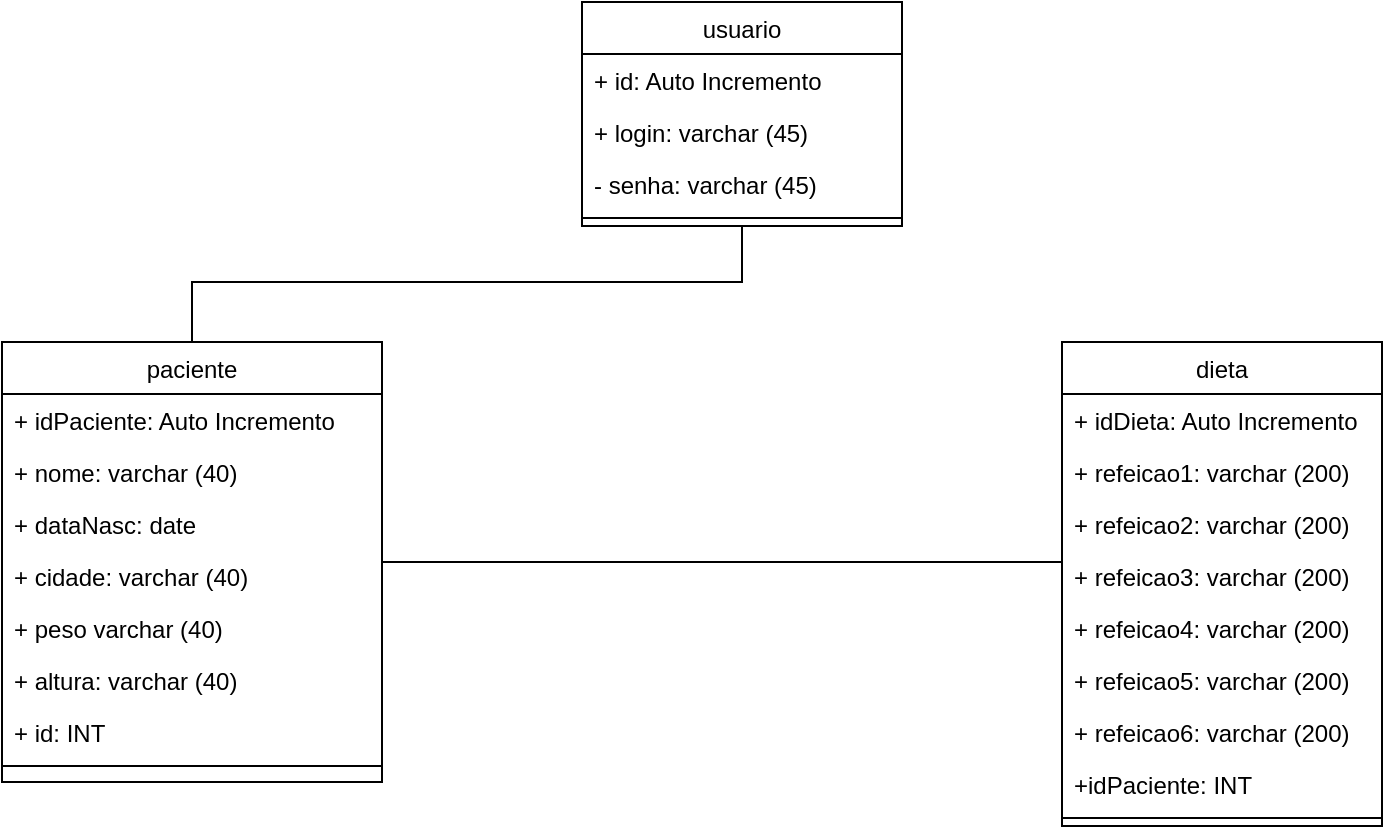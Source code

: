 <mxfile version="17.4.0" type="github">
  <diagram id="rNxDRO1N0S_Gb1NOXvX9" name="Page-1">
    <mxGraphModel dx="1350" dy="793" grid="1" gridSize="10" guides="1" tooltips="1" connect="1" arrows="1" fold="1" page="1" pageScale="1" pageWidth="850" pageHeight="1100" math="0" shadow="0">
      <root>
        <mxCell id="0" />
        <mxCell id="1" parent="0" />
        <mxCell id="RRuMHV6h4WGZlUCcj0Y_-1" value="usuario" style="swimlane;fontStyle=0;align=center;verticalAlign=top;childLayout=stackLayout;horizontal=1;startSize=26;horizontalStack=0;resizeParent=1;resizeLast=0;collapsible=1;marginBottom=0;rounded=0;shadow=0;strokeWidth=1;" vertex="1" parent="1">
          <mxGeometry x="330" y="80" width="160" height="112" as="geometry">
            <mxRectangle x="550" y="140" width="160" height="26" as="alternateBounds" />
          </mxGeometry>
        </mxCell>
        <mxCell id="RRuMHV6h4WGZlUCcj0Y_-9" value="" style="group" vertex="1" connectable="0" parent="RRuMHV6h4WGZlUCcj0Y_-1">
          <mxGeometry y="26" width="160" height="86" as="geometry" />
        </mxCell>
        <mxCell id="RRuMHV6h4WGZlUCcj0Y_-2" value="+ id: Auto Incremento" style="text;align=left;verticalAlign=top;spacingLeft=4;spacingRight=4;overflow=hidden;rotatable=0;points=[[0,0.5],[1,0.5]];portConstraint=eastwest;rounded=0;shadow=0;html=0;" vertex="1" parent="RRuMHV6h4WGZlUCcj0Y_-9">
          <mxGeometry width="160" height="26" as="geometry" />
        </mxCell>
        <mxCell id="RRuMHV6h4WGZlUCcj0Y_-3" value="+ login: varchar (45)" style="text;align=left;verticalAlign=top;spacingLeft=4;spacingRight=4;overflow=hidden;rotatable=0;points=[[0,0.5],[1,0.5]];portConstraint=eastwest;rounded=0;shadow=0;html=0;" vertex="1" parent="RRuMHV6h4WGZlUCcj0Y_-9">
          <mxGeometry y="26" width="160" height="26" as="geometry" />
        </mxCell>
        <mxCell id="RRuMHV6h4WGZlUCcj0Y_-4" value="- senha: varchar (45)" style="text;align=left;verticalAlign=top;spacingLeft=4;spacingRight=4;overflow=hidden;rotatable=0;points=[[0,0.5],[1,0.5]];portConstraint=eastwest;rounded=0;shadow=0;html=0;" vertex="1" parent="RRuMHV6h4WGZlUCcj0Y_-9">
          <mxGeometry y="52" width="160" height="26" as="geometry" />
        </mxCell>
        <mxCell id="RRuMHV6h4WGZlUCcj0Y_-7" value="" style="line;html=1;strokeWidth=1;align=left;verticalAlign=middle;spacingTop=-1;spacingLeft=3;spacingRight=3;rotatable=0;labelPosition=right;points=[];portConstraint=eastwest;" vertex="1" parent="RRuMHV6h4WGZlUCcj0Y_-9">
          <mxGeometry y="78" width="160" height="8" as="geometry" />
        </mxCell>
        <mxCell id="RRuMHV6h4WGZlUCcj0Y_-10" value="paciente" style="swimlane;fontStyle=0;align=center;verticalAlign=top;childLayout=stackLayout;horizontal=1;startSize=26;horizontalStack=0;resizeParent=1;resizeLast=0;collapsible=1;marginBottom=0;rounded=0;shadow=0;strokeWidth=1;" vertex="1" parent="1">
          <mxGeometry x="40" y="250" width="190" height="220" as="geometry">
            <mxRectangle x="550" y="140" width="160" height="26" as="alternateBounds" />
          </mxGeometry>
        </mxCell>
        <mxCell id="RRuMHV6h4WGZlUCcj0Y_-11" value="+ idPaciente: Auto Incremento" style="text;align=left;verticalAlign=top;spacingLeft=4;spacingRight=4;overflow=hidden;rotatable=0;points=[[0,0.5],[1,0.5]];portConstraint=eastwest;rounded=0;shadow=0;html=0;" vertex="1" parent="RRuMHV6h4WGZlUCcj0Y_-10">
          <mxGeometry y="26" width="190" height="26" as="geometry" />
        </mxCell>
        <mxCell id="RRuMHV6h4WGZlUCcj0Y_-12" value="+ nome: varchar (40)" style="text;align=left;verticalAlign=top;spacingLeft=4;spacingRight=4;overflow=hidden;rotatable=0;points=[[0,0.5],[1,0.5]];portConstraint=eastwest;rounded=0;shadow=0;html=0;" vertex="1" parent="RRuMHV6h4WGZlUCcj0Y_-10">
          <mxGeometry y="52" width="190" height="26" as="geometry" />
        </mxCell>
        <mxCell id="RRuMHV6h4WGZlUCcj0Y_-13" value="+ dataNasc: date" style="text;align=left;verticalAlign=top;spacingLeft=4;spacingRight=4;overflow=hidden;rotatable=0;points=[[0,0.5],[1,0.5]];portConstraint=eastwest;rounded=0;shadow=0;html=0;" vertex="1" parent="RRuMHV6h4WGZlUCcj0Y_-10">
          <mxGeometry y="78" width="190" height="26" as="geometry" />
        </mxCell>
        <mxCell id="RRuMHV6h4WGZlUCcj0Y_-14" value="+ cidade: varchar (40)" style="text;align=left;verticalAlign=top;spacingLeft=4;spacingRight=4;overflow=hidden;rotatable=0;points=[[0,0.5],[1,0.5]];portConstraint=eastwest;rounded=0;shadow=0;html=0;" vertex="1" parent="RRuMHV6h4WGZlUCcj0Y_-10">
          <mxGeometry y="104" width="190" height="26" as="geometry" />
        </mxCell>
        <mxCell id="RRuMHV6h4WGZlUCcj0Y_-15" value="+ peso varchar (40)" style="text;align=left;verticalAlign=top;spacingLeft=4;spacingRight=4;overflow=hidden;rotatable=0;points=[[0,0.5],[1,0.5]];portConstraint=eastwest;rounded=0;shadow=0;html=0;" vertex="1" parent="RRuMHV6h4WGZlUCcj0Y_-10">
          <mxGeometry y="130" width="190" height="26" as="geometry" />
        </mxCell>
        <mxCell id="RRuMHV6h4WGZlUCcj0Y_-18" value="+ altura: varchar (40)" style="text;align=left;verticalAlign=top;spacingLeft=4;spacingRight=4;overflow=hidden;rotatable=0;points=[[0,0.5],[1,0.5]];portConstraint=eastwest;rounded=0;shadow=0;html=0;" vertex="1" parent="RRuMHV6h4WGZlUCcj0Y_-10">
          <mxGeometry y="156" width="190" height="26" as="geometry" />
        </mxCell>
        <mxCell id="RRuMHV6h4WGZlUCcj0Y_-19" value="+ id: INT " style="text;align=left;verticalAlign=top;spacingLeft=4;spacingRight=4;overflow=hidden;rotatable=0;points=[[0,0.5],[1,0.5]];portConstraint=eastwest;rounded=0;shadow=0;html=0;" vertex="1" parent="RRuMHV6h4WGZlUCcj0Y_-10">
          <mxGeometry y="182" width="190" height="26" as="geometry" />
        </mxCell>
        <mxCell id="RRuMHV6h4WGZlUCcj0Y_-16" value="" style="line;html=1;strokeWidth=1;align=left;verticalAlign=middle;spacingTop=-1;spacingLeft=3;spacingRight=3;rotatable=0;labelPosition=right;points=[];portConstraint=eastwest;" vertex="1" parent="RRuMHV6h4WGZlUCcj0Y_-10">
          <mxGeometry y="208" width="190" height="8" as="geometry" />
        </mxCell>
        <mxCell id="RRuMHV6h4WGZlUCcj0Y_-20" value="" style="endArrow=none;html=1;rounded=0;exitX=0.5;exitY=0;exitDx=0;exitDy=0;entryX=0.5;entryY=1;entryDx=0;entryDy=0;" edge="1" parent="1" source="RRuMHV6h4WGZlUCcj0Y_-10" target="RRuMHV6h4WGZlUCcj0Y_-1">
          <mxGeometry width="50" height="50" relative="1" as="geometry">
            <mxPoint x="400" y="400" as="sourcePoint" />
            <mxPoint x="450" y="350" as="targetPoint" />
            <Array as="points">
              <mxPoint x="135" y="220" />
              <mxPoint x="410" y="220" />
            </Array>
          </mxGeometry>
        </mxCell>
        <mxCell id="RRuMHV6h4WGZlUCcj0Y_-21" value="dieta" style="swimlane;fontStyle=0;align=center;verticalAlign=top;childLayout=stackLayout;horizontal=1;startSize=26;horizontalStack=0;resizeParent=1;resizeLast=0;collapsible=1;marginBottom=0;rounded=0;shadow=0;strokeWidth=1;" vertex="1" parent="1">
          <mxGeometry x="570" y="250" width="160" height="242" as="geometry">
            <mxRectangle x="550" y="140" width="160" height="26" as="alternateBounds" />
          </mxGeometry>
        </mxCell>
        <mxCell id="RRuMHV6h4WGZlUCcj0Y_-22" value="+ idDieta: Auto Incremento" style="text;align=left;verticalAlign=top;spacingLeft=4;spacingRight=4;overflow=hidden;rotatable=0;points=[[0,0.5],[1,0.5]];portConstraint=eastwest;rounded=0;shadow=0;html=0;" vertex="1" parent="RRuMHV6h4WGZlUCcj0Y_-21">
          <mxGeometry y="26" width="160" height="26" as="geometry" />
        </mxCell>
        <mxCell id="RRuMHV6h4WGZlUCcj0Y_-23" value="+ refeicao1: varchar (200)" style="text;align=left;verticalAlign=top;spacingLeft=4;spacingRight=4;overflow=hidden;rotatable=0;points=[[0,0.5],[1,0.5]];portConstraint=eastwest;rounded=0;shadow=0;html=0;" vertex="1" parent="RRuMHV6h4WGZlUCcj0Y_-21">
          <mxGeometry y="52" width="160" height="26" as="geometry" />
        </mxCell>
        <mxCell id="RRuMHV6h4WGZlUCcj0Y_-24" value="+ refeicao2: varchar (200)" style="text;align=left;verticalAlign=top;spacingLeft=4;spacingRight=4;overflow=hidden;rotatable=0;points=[[0,0.5],[1,0.5]];portConstraint=eastwest;rounded=0;shadow=0;html=0;" vertex="1" parent="RRuMHV6h4WGZlUCcj0Y_-21">
          <mxGeometry y="78" width="160" height="26" as="geometry" />
        </mxCell>
        <mxCell id="RRuMHV6h4WGZlUCcj0Y_-25" value="+ refeicao3: varchar (200)" style="text;align=left;verticalAlign=top;spacingLeft=4;spacingRight=4;overflow=hidden;rotatable=0;points=[[0,0.5],[1,0.5]];portConstraint=eastwest;rounded=0;shadow=0;html=0;" vertex="1" parent="RRuMHV6h4WGZlUCcj0Y_-21">
          <mxGeometry y="104" width="160" height="26" as="geometry" />
        </mxCell>
        <mxCell id="RRuMHV6h4WGZlUCcj0Y_-26" value="+ refeicao4: varchar (200)" style="text;align=left;verticalAlign=top;spacingLeft=4;spacingRight=4;overflow=hidden;rotatable=0;points=[[0,0.5],[1,0.5]];portConstraint=eastwest;rounded=0;shadow=0;html=0;" vertex="1" parent="RRuMHV6h4WGZlUCcj0Y_-21">
          <mxGeometry y="130" width="160" height="26" as="geometry" />
        </mxCell>
        <mxCell id="RRuMHV6h4WGZlUCcj0Y_-29" value="+ refeicao5: varchar (200)" style="text;align=left;verticalAlign=top;spacingLeft=4;spacingRight=4;overflow=hidden;rotatable=0;points=[[0,0.5],[1,0.5]];portConstraint=eastwest;rounded=0;shadow=0;html=0;" vertex="1" parent="RRuMHV6h4WGZlUCcj0Y_-21">
          <mxGeometry y="156" width="160" height="26" as="geometry" />
        </mxCell>
        <mxCell id="RRuMHV6h4WGZlUCcj0Y_-30" value="+ refeicao6: varchar (200)" style="text;align=left;verticalAlign=top;spacingLeft=4;spacingRight=4;overflow=hidden;rotatable=0;points=[[0,0.5],[1,0.5]];portConstraint=eastwest;rounded=0;shadow=0;html=0;" vertex="1" parent="RRuMHV6h4WGZlUCcj0Y_-21">
          <mxGeometry y="182" width="160" height="26" as="geometry" />
        </mxCell>
        <mxCell id="RRuMHV6h4WGZlUCcj0Y_-31" value="+idPaciente: INT" style="text;align=left;verticalAlign=top;spacingLeft=4;spacingRight=4;overflow=hidden;rotatable=0;points=[[0,0.5],[1,0.5]];portConstraint=eastwest;rounded=0;shadow=0;html=0;" vertex="1" parent="RRuMHV6h4WGZlUCcj0Y_-21">
          <mxGeometry y="208" width="160" height="26" as="geometry" />
        </mxCell>
        <mxCell id="RRuMHV6h4WGZlUCcj0Y_-27" value="" style="line;html=1;strokeWidth=1;align=left;verticalAlign=middle;spacingTop=-1;spacingLeft=3;spacingRight=3;rotatable=0;labelPosition=right;points=[];portConstraint=eastwest;" vertex="1" parent="RRuMHV6h4WGZlUCcj0Y_-21">
          <mxGeometry y="234" width="160" height="8" as="geometry" />
        </mxCell>
        <mxCell id="RRuMHV6h4WGZlUCcj0Y_-33" value="" style="endArrow=none;html=1;rounded=0;exitX=1;exitY=0.5;exitDx=0;exitDy=0;" edge="1" parent="1" source="RRuMHV6h4WGZlUCcj0Y_-10">
          <mxGeometry width="50" height="50" relative="1" as="geometry">
            <mxPoint x="400" y="400" as="sourcePoint" />
            <mxPoint x="570" y="360" as="targetPoint" />
          </mxGeometry>
        </mxCell>
      </root>
    </mxGraphModel>
  </diagram>
</mxfile>
